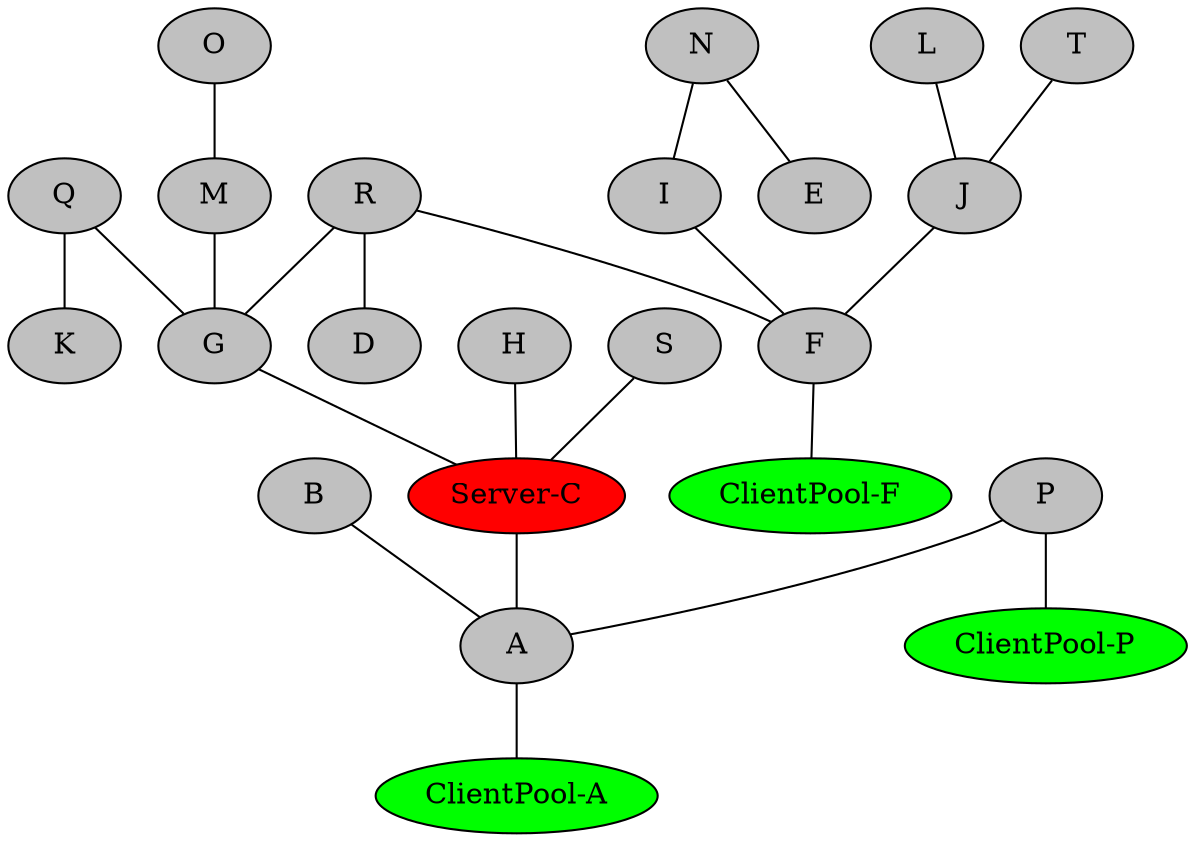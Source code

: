graph topology {
	B [fillcolor=grey style=filled]
	A [fillcolor=grey style=filled]
	B -- A [len=1]
	"Server-C" [fillcolor=red style=filled]
	A [fillcolor=grey style=filled]
	"Server-C" -- A [len=1]
	G [fillcolor=grey style=filled]
	"Server-C" [fillcolor=red style=filled]
	G -- "Server-C" [len=1]
	H [fillcolor=grey style=filled]
	"Server-C" [fillcolor=red style=filled]
	H -- "Server-C" [len=1]
	I [fillcolor=grey style=filled]
	F [fillcolor=grey style=filled]
	I -- F [len=1]
	J [fillcolor=grey style=filled]
	F [fillcolor=grey style=filled]
	J -- F [len=1]
	L [fillcolor=grey style=filled]
	J [fillcolor=grey style=filled]
	L -- J [len=1]
	M [fillcolor=grey style=filled]
	G [fillcolor=grey style=filled]
	M -- G [len=1]
	N [fillcolor=grey style=filled]
	E [fillcolor=grey style=filled]
	N -- E [len=1]
	N [fillcolor=grey style=filled]
	I [fillcolor=grey style=filled]
	N -- I [len=1]
	O [fillcolor=grey style=filled]
	M [fillcolor=grey style=filled]
	O -- M [len=1]
	P [fillcolor=grey style=filled]
	A [fillcolor=grey style=filled]
	P -- A [len=1]
	Q [fillcolor=grey style=filled]
	G [fillcolor=grey style=filled]
	Q -- G [len=1]
	Q [fillcolor=grey style=filled]
	K [fillcolor=grey style=filled]
	Q -- K [len=1]
	R [fillcolor=grey style=filled]
	D [fillcolor=grey style=filled]
	R -- D [len=1]
	R [fillcolor=grey style=filled]
	F [fillcolor=grey style=filled]
	R -- F [len=1]
	R [fillcolor=grey style=filled]
	G [fillcolor=grey style=filled]
	R -- G [len=1]
	S [fillcolor=grey style=filled]
	"Server-C" [fillcolor=red style=filled]
	S -- "Server-C" [len=1]
	T [fillcolor=grey style=filled]
	J [fillcolor=grey style=filled]
	T -- J [len=1]
	A [fillcolor=grey style=filled]
	"ClientPool-A" [fillcolor=green style=filled]
	A -- "ClientPool-A" [len=1.5]
	F [fillcolor=grey style=filled]
	"ClientPool-F" [fillcolor=green style=filled]
	F -- "ClientPool-F" [len=1.5]
	P [fillcolor=grey style=filled]
	"ClientPool-P" [fillcolor=green style=filled]
	P -- "ClientPool-P" [len=1.5]
}
